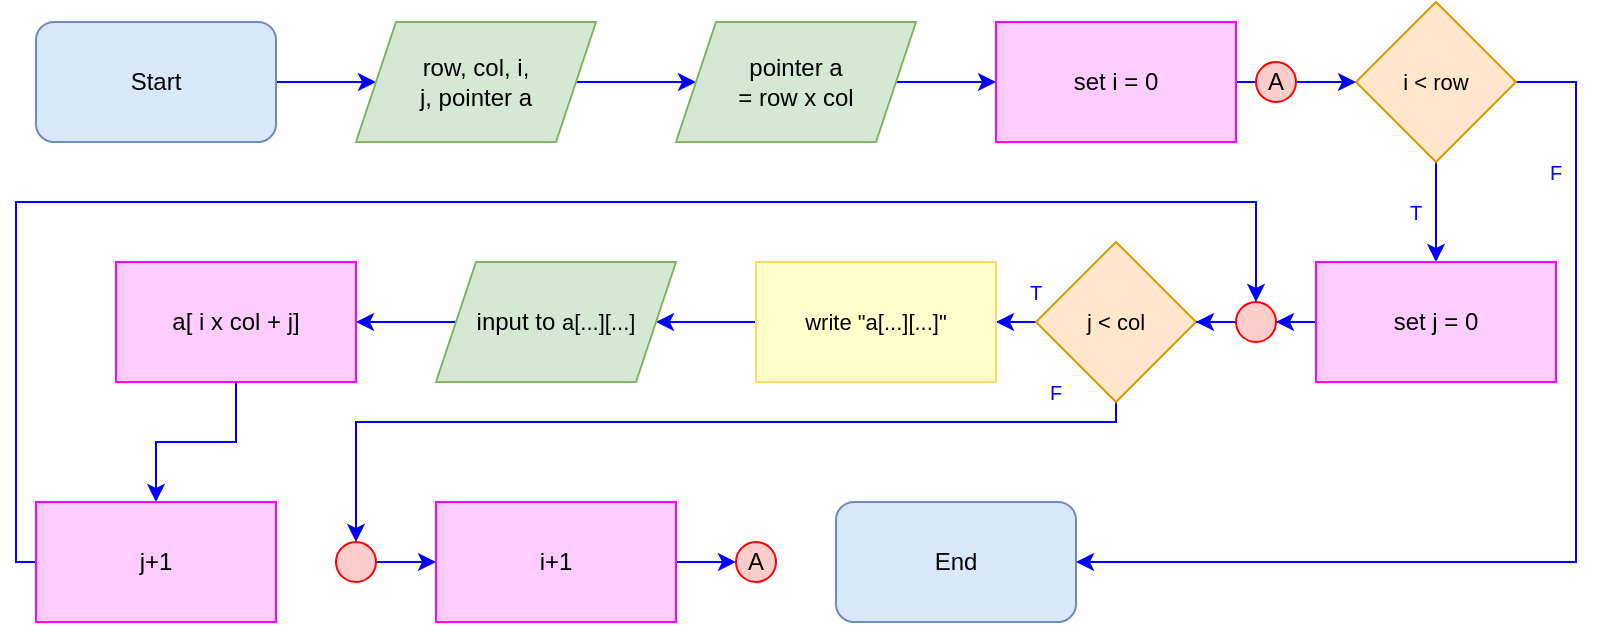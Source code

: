 <mxfile version="20.6.0" type="device"><diagram id="GU_egi--gNR71cNjjw7K" name="หน้า-1"><mxGraphModel dx="614" dy="685" grid="1" gridSize="10" guides="1" tooltips="1" connect="1" arrows="1" fold="1" page="1" pageScale="1" pageWidth="827" pageHeight="1169" math="0" shadow="0"><root><mxCell id="0"/><mxCell id="1" parent="0"/><mxCell id="3kbfPJICYh6IDhDmhpvJ-1" style="edgeStyle=orthogonalEdgeStyle;rounded=0;orthogonalLoop=1;jettySize=auto;html=1;strokeColor=#0000FF;" parent="1" source="3kbfPJICYh6IDhDmhpvJ-2" target="3kbfPJICYh6IDhDmhpvJ-4" edge="1"><mxGeometry relative="1" as="geometry"/></mxCell><mxCell id="3kbfPJICYh6IDhDmhpvJ-2" value="Start" style="rounded=1;whiteSpace=wrap;html=1;fillColor=#dae8fc;strokeColor=#6c8ebf;" parent="1" vertex="1"><mxGeometry x="40" y="40" width="120" height="60" as="geometry"/></mxCell><mxCell id="ifgtBYqmXfl11kZ3YnGU-4" style="edgeStyle=orthogonalEdgeStyle;shape=connector;rounded=0;orthogonalLoop=1;jettySize=auto;html=1;labelBackgroundColor=default;strokeColor=#0000FF;fontFamily=Helvetica;fontSize=11;fontColor=default;endArrow=classic;" parent="1" source="3kbfPJICYh6IDhDmhpvJ-4" target="ifgtBYqmXfl11kZ3YnGU-3" edge="1"><mxGeometry relative="1" as="geometry"/></mxCell><mxCell id="3kbfPJICYh6IDhDmhpvJ-4" value="row, col, i,&lt;br&gt;j, pointer a" style="shape=parallelogram;perimeter=parallelogramPerimeter;whiteSpace=wrap;html=1;fixedSize=1;fillColor=#d5e8d4;strokeColor=#82b366;" parent="1" vertex="1"><mxGeometry x="200" y="40" width="120" height="60" as="geometry"/></mxCell><mxCell id="ifgtBYqmXfl11kZ3YnGU-7" style="edgeStyle=orthogonalEdgeStyle;shape=connector;rounded=0;orthogonalLoop=1;jettySize=auto;html=1;labelBackgroundColor=default;strokeColor=#0000FF;fontFamily=Helvetica;fontSize=11;fontColor=default;endArrow=classic;" parent="1" source="ifgtBYqmXfl11kZ3YnGU-3" target="Ovm43xg3As_PpW4FH1iu-11" edge="1"><mxGeometry relative="1" as="geometry"><mxPoint x="520" y="70" as="targetPoint"/></mxGeometry></mxCell><mxCell id="ifgtBYqmXfl11kZ3YnGU-3" value="pointer a &lt;br&gt;= row x col" style="shape=parallelogram;perimeter=parallelogramPerimeter;whiteSpace=wrap;html=1;fixedSize=1;fillColor=#d5e8d4;strokeColor=#82b366;" parent="1" vertex="1"><mxGeometry x="360" y="40" width="120" height="60" as="geometry"/></mxCell><mxCell id="ifgtBYqmXfl11kZ3YnGU-20" value="End" style="rounded=1;whiteSpace=wrap;html=1;fillColor=#dae8fc;strokeColor=#6c8ebf;" parent="1" vertex="1"><mxGeometry x="440" y="280" width="120" height="60" as="geometry"/></mxCell><mxCell id="Ovm43xg3As_PpW4FH1iu-15" style="edgeStyle=orthogonalEdgeStyle;shape=connector;rounded=0;orthogonalLoop=1;jettySize=auto;html=1;labelBackgroundColor=default;strokeColor=#0000FF;fontFamily=Helvetica;fontSize=11;fontColor=default;endArrow=classic;" parent="1" source="Ovm43xg3As_PpW4FH1iu-9" target="Ovm43xg3As_PpW4FH1iu-14" edge="1"><mxGeometry relative="1" as="geometry"><Array as="points"/></mxGeometry></mxCell><mxCell id="Bi78oZQo2x00Or0-HXV7-15" style="edgeStyle=orthogonalEdgeStyle;shape=connector;rounded=0;orthogonalLoop=1;jettySize=auto;html=1;labelBackgroundColor=default;strokeColor=#0000FF;fontFamily=Helvetica;fontSize=10;fontColor=#0000FF;endArrow=classic;" parent="1" source="Ovm43xg3As_PpW4FH1iu-9" target="ifgtBYqmXfl11kZ3YnGU-20" edge="1"><mxGeometry relative="1" as="geometry"><mxPoint x="610" y="310.0" as="targetPoint"/><Array as="points"><mxPoint x="810" y="70"/><mxPoint x="810" y="310"/></Array></mxGeometry></mxCell><mxCell id="Ovm43xg3As_PpW4FH1iu-9" value="i &amp;lt; row" style="rhombus;whiteSpace=wrap;html=1;strokeColor=#d79b00;fontFamily=Helvetica;fontSize=11;fillColor=#ffe6cc;" parent="1" vertex="1"><mxGeometry x="700" y="30" width="80" height="80" as="geometry"/></mxCell><mxCell id="TdxvUBjZPPoMs1UXN-aR-10" style="edgeStyle=orthogonalEdgeStyle;shape=connector;rounded=0;orthogonalLoop=1;jettySize=auto;html=1;entryX=0.5;entryY=0;entryDx=0;entryDy=0;labelBackgroundColor=default;strokeColor=#0000FF;fontFamily=Helvetica;fontSize=11;fontColor=default;endArrow=classic;" parent="1" source="Ovm43xg3As_PpW4FH1iu-11" target="TdxvUBjZPPoMs1UXN-aR-9" edge="1"><mxGeometry relative="1" as="geometry"/></mxCell><mxCell id="Ovm43xg3As_PpW4FH1iu-11" value="set i = 0" style="whiteSpace=wrap;html=1;fillColor=#FFCCFF;strokeColor=#FF00FF;" parent="1" vertex="1"><mxGeometry x="520.0" y="40" width="120" height="60" as="geometry"/></mxCell><mxCell id="TdxvUBjZPPoMs1UXN-aR-2" style="edgeStyle=orthogonalEdgeStyle;shape=connector;rounded=0;orthogonalLoop=1;jettySize=auto;html=1;labelBackgroundColor=default;strokeColor=#0000FF;fontFamily=Helvetica;fontSize=11;fontColor=default;endArrow=classic;" parent="1" source="Ovm43xg3As_PpW4FH1iu-14" target="TdxvUBjZPPoMs1UXN-aR-1" edge="1"><mxGeometry relative="1" as="geometry"/></mxCell><mxCell id="Ovm43xg3As_PpW4FH1iu-14" value="set j = 0" style="whiteSpace=wrap;html=1;fillColor=#FFCCFF;strokeColor=#FF00FF;" parent="1" vertex="1"><mxGeometry x="680.0" y="160" width="120" height="60" as="geometry"/></mxCell><mxCell id="Bi78oZQo2x00Or0-HXV7-1" style="edgeStyle=orthogonalEdgeStyle;shape=connector;rounded=0;orthogonalLoop=1;jettySize=auto;html=1;labelBackgroundColor=default;strokeColor=#0000FF;fontFamily=Helvetica;fontSize=10;fontColor=#0000FF;endArrow=classic;" parent="1" source="Ovm43xg3As_PpW4FH1iu-16" target="Ovm43xg3As_PpW4FH1iu-18" edge="1"><mxGeometry relative="1" as="geometry"/></mxCell><mxCell id="Bi78oZQo2x00Or0-HXV7-14" style="edgeStyle=orthogonalEdgeStyle;shape=connector;rounded=0;orthogonalLoop=1;jettySize=auto;html=1;labelBackgroundColor=default;strokeColor=#0000FF;fontFamily=Helvetica;fontSize=10;fontColor=#0000FF;endArrow=classic;" parent="1" source="Ovm43xg3As_PpW4FH1iu-16" target="Bi78oZQo2x00Or0-HXV7-7" edge="1"><mxGeometry relative="1" as="geometry"><Array as="points"><mxPoint x="580" y="240"/><mxPoint x="200" y="240"/></Array></mxGeometry></mxCell><mxCell id="Ovm43xg3As_PpW4FH1iu-16" value="j&amp;nbsp;&amp;lt; col" style="rhombus;whiteSpace=wrap;html=1;strokeColor=#d79b00;fontFamily=Helvetica;fontSize=11;fillColor=#ffe6cc;" parent="1" vertex="1"><mxGeometry x="540" y="150" width="80" height="80" as="geometry"/></mxCell><mxCell id="Ovm43xg3As_PpW4FH1iu-23" style="edgeStyle=orthogonalEdgeStyle;shape=connector;rounded=0;orthogonalLoop=1;jettySize=auto;html=1;labelBackgroundColor=default;strokeColor=#0000FF;fontFamily=Helvetica;fontSize=11;fontColor=default;endArrow=classic;" parent="1" source="Ovm43xg3As_PpW4FH1iu-18" target="Bi78oZQo2x00Or0-HXV7-2" edge="1"><mxGeometry relative="1" as="geometry"/></mxCell><mxCell id="Ovm43xg3As_PpW4FH1iu-18" value="write &quot;a[...][...]&quot;" style="rounded=0;whiteSpace=wrap;html=1;strokeColor=#FFD966;fontFamily=Helvetica;fontSize=11;fillColor=#FFFFCC;" parent="1" vertex="1"><mxGeometry x="400" y="160" width="120" height="60" as="geometry"/></mxCell><mxCell id="Bi78oZQo2x00Or0-HXV7-4" style="edgeStyle=orthogonalEdgeStyle;shape=connector;rounded=0;orthogonalLoop=1;jettySize=auto;html=1;labelBackgroundColor=default;strokeColor=#0000FF;fontFamily=Helvetica;fontSize=10;fontColor=#0000FF;endArrow=classic;" parent="1" source="Ovm43xg3As_PpW4FH1iu-22" target="TdxvUBjZPPoMs1UXN-aR-5" edge="1"><mxGeometry relative="1" as="geometry"/></mxCell><mxCell id="Ovm43xg3As_PpW4FH1iu-22" value="a[ i x col + j]" style="whiteSpace=wrap;html=1;fillColor=#FFCCFF;strokeColor=#FF00FF;" parent="1" vertex="1"><mxGeometry x="80.0" y="160" width="120" height="60" as="geometry"/></mxCell><mxCell id="TdxvUBjZPPoMs1UXN-aR-3" style="edgeStyle=orthogonalEdgeStyle;shape=connector;rounded=0;orthogonalLoop=1;jettySize=auto;html=1;labelBackgroundColor=default;strokeColor=#0000FF;fontFamily=Helvetica;fontSize=11;fontColor=default;endArrow=classic;" parent="1" source="TdxvUBjZPPoMs1UXN-aR-1" target="Ovm43xg3As_PpW4FH1iu-16" edge="1"><mxGeometry relative="1" as="geometry"/></mxCell><mxCell id="TdxvUBjZPPoMs1UXN-aR-1" value="" style="ellipse;whiteSpace=wrap;html=1;aspect=fixed;strokeColor=#FF0000;fontFamily=Helvetica;fontSize=12;fontColor=default;fillColor=#FFCCCC;" parent="1" vertex="1"><mxGeometry x="640" y="180" width="20" height="20" as="geometry"/></mxCell><mxCell id="Bi78oZQo2x00Or0-HXV7-6" style="edgeStyle=orthogonalEdgeStyle;shape=connector;rounded=0;orthogonalLoop=1;jettySize=auto;html=1;labelBackgroundColor=default;strokeColor=#0000FF;fontFamily=Helvetica;fontSize=10;fontColor=#0000FF;endArrow=classic;startArrow=none;" parent="1" source="Bi78oZQo2x00Or0-HXV7-7" target="Bi78oZQo2x00Or0-HXV7-5" edge="1"><mxGeometry relative="1" as="geometry"/></mxCell><mxCell id="Bi78oZQo2x00Or0-HXV7-11" style="edgeStyle=orthogonalEdgeStyle;shape=connector;rounded=0;orthogonalLoop=1;jettySize=auto;html=1;labelBackgroundColor=default;strokeColor=#0000FF;fontFamily=Helvetica;fontSize=10;fontColor=#0000FF;endArrow=classic;" parent="1" source="TdxvUBjZPPoMs1UXN-aR-5" target="TdxvUBjZPPoMs1UXN-aR-1" edge="1"><mxGeometry relative="1" as="geometry"><mxPoint x="380" y="240" as="targetPoint"/><Array as="points"><mxPoint x="30" y="310"/><mxPoint x="30" y="130"/><mxPoint x="650" y="130"/></Array></mxGeometry></mxCell><mxCell id="TdxvUBjZPPoMs1UXN-aR-5" value="j+1" style="whiteSpace=wrap;html=1;fillColor=#FFCCFF;strokeColor=#FF00FF;" parent="1" vertex="1"><mxGeometry x="40.0" y="280" width="120" height="60" as="geometry"/></mxCell><mxCell id="TdxvUBjZPPoMs1UXN-aR-11" style="edgeStyle=orthogonalEdgeStyle;shape=connector;rounded=0;orthogonalLoop=1;jettySize=auto;html=1;labelBackgroundColor=default;strokeColor=#0000FF;fontFamily=Helvetica;fontSize=11;fontColor=default;endArrow=classic;" parent="1" source="TdxvUBjZPPoMs1UXN-aR-9" target="Ovm43xg3As_PpW4FH1iu-9" edge="1"><mxGeometry relative="1" as="geometry"/></mxCell><mxCell id="TdxvUBjZPPoMs1UXN-aR-9" value="A" style="ellipse;whiteSpace=wrap;html=1;aspect=fixed;strokeColor=#FF0000;fontFamily=Helvetica;fontSize=12;fontColor=default;fillColor=#FFCCCC;" parent="1" vertex="1"><mxGeometry x="650" y="60" width="20" height="20" as="geometry"/></mxCell><mxCell id="ulrBUrzQ9kiSLNublLMv-9" value="&lt;font color=&quot;#0000ff&quot; style=&quot;font-size: 10px;&quot;&gt;T&lt;/font&gt;" style="text;strokeColor=none;fillColor=none;align=center;verticalAlign=middle;spacingLeft=4;spacingRight=4;overflow=hidden;points=[[0,0.5],[1,0.5]];portConstraint=eastwest;rotatable=0;whiteSpace=wrap;html=1;fontFamily=Helvetica;fontSize=11;fontColor=default;" parent="1" vertex="1"><mxGeometry x="690" y="120" width="80" height="30" as="geometry"/></mxCell><mxCell id="Bi78oZQo2x00Or0-HXV7-3" style="edgeStyle=orthogonalEdgeStyle;shape=connector;rounded=0;orthogonalLoop=1;jettySize=auto;html=1;labelBackgroundColor=default;strokeColor=#0000FF;fontFamily=Helvetica;fontSize=10;fontColor=#0000FF;endArrow=classic;" parent="1" source="Bi78oZQo2x00Or0-HXV7-2" target="Ovm43xg3As_PpW4FH1iu-22" edge="1"><mxGeometry relative="1" as="geometry"/></mxCell><mxCell id="Bi78oZQo2x00Or0-HXV7-2" value="input to&amp;nbsp;&lt;span style=&quot;font-size: 11px;&quot;&gt;a[...][...]&lt;/span&gt;" style="shape=parallelogram;perimeter=parallelogramPerimeter;whiteSpace=wrap;html=1;fixedSize=1;fillColor=#d5e8d4;strokeColor=#82b366;" parent="1" vertex="1"><mxGeometry x="240" y="160" width="120" height="60" as="geometry"/></mxCell><mxCell id="Bi78oZQo2x00Or0-HXV7-20" style="edgeStyle=orthogonalEdgeStyle;shape=connector;rounded=0;orthogonalLoop=1;jettySize=auto;html=1;labelBackgroundColor=default;strokeColor=#0000FF;fontFamily=Helvetica;fontSize=10;fontColor=#0000FF;endArrow=classic;" parent="1" source="Bi78oZQo2x00Or0-HXV7-5" target="Bi78oZQo2x00Or0-HXV7-19" edge="1"><mxGeometry relative="1" as="geometry"/></mxCell><mxCell id="Bi78oZQo2x00Or0-HXV7-5" value="i+1" style="whiteSpace=wrap;html=1;fillColor=#FFCCFF;strokeColor=#FF00FF;" parent="1" vertex="1"><mxGeometry x="240.0" y="280" width="120" height="60" as="geometry"/></mxCell><mxCell id="Bi78oZQo2x00Or0-HXV7-7" value="" style="ellipse;whiteSpace=wrap;html=1;aspect=fixed;strokeColor=#FF0000;fontFamily=Helvetica;fontSize=12;fontColor=default;fillColor=#FFCCCC;" parent="1" vertex="1"><mxGeometry x="190" y="300" width="20" height="20" as="geometry"/></mxCell><mxCell id="Bi78oZQo2x00Or0-HXV7-12" value="&lt;font color=&quot;#0000ff&quot; style=&quot;font-size: 10px;&quot;&gt;T&lt;/font&gt;" style="text;strokeColor=none;fillColor=none;align=center;verticalAlign=middle;spacingLeft=4;spacingRight=4;overflow=hidden;points=[[0,0.5],[1,0.5]];portConstraint=eastwest;rotatable=0;whiteSpace=wrap;html=1;fontFamily=Helvetica;fontSize=11;fontColor=default;" parent="1" vertex="1"><mxGeometry x="500" y="160" width="80" height="30" as="geometry"/></mxCell><mxCell id="Bi78oZQo2x00Or0-HXV7-13" value="&lt;font color=&quot;#0000ff&quot;&gt;&lt;span style=&quot;font-size: 10px;&quot;&gt;F&lt;/span&gt;&lt;/font&gt;" style="text;strokeColor=none;fillColor=none;align=center;verticalAlign=middle;spacingLeft=4;spacingRight=4;overflow=hidden;points=[[0,0.5],[1,0.5]];portConstraint=eastwest;rotatable=0;whiteSpace=wrap;html=1;fontFamily=Helvetica;fontSize=11;fontColor=default;" parent="1" vertex="1"><mxGeometry x="510" y="210" width="80" height="30" as="geometry"/></mxCell><mxCell id="Bi78oZQo2x00Or0-HXV7-16" value="&lt;font color=&quot;#0000ff&quot;&gt;&lt;span style=&quot;font-size: 10px;&quot;&gt;F&lt;/span&gt;&lt;/font&gt;" style="text;strokeColor=none;fillColor=none;align=center;verticalAlign=middle;spacingLeft=4;spacingRight=4;overflow=hidden;points=[[0,0.5],[1,0.5]];portConstraint=eastwest;rotatable=0;whiteSpace=wrap;html=1;fontFamily=Helvetica;fontSize=11;fontColor=default;" parent="1" vertex="1"><mxGeometry x="780" y="100" width="40" height="30" as="geometry"/></mxCell><mxCell id="Bi78oZQo2x00Or0-HXV7-19" value="A" style="ellipse;whiteSpace=wrap;html=1;aspect=fixed;strokeColor=#FF0000;fontFamily=Helvetica;fontSize=12;fontColor=default;fillColor=#FFCCCC;" parent="1" vertex="1"><mxGeometry x="390" y="300" width="20" height="20" as="geometry"/></mxCell></root></mxGraphModel></diagram></mxfile>